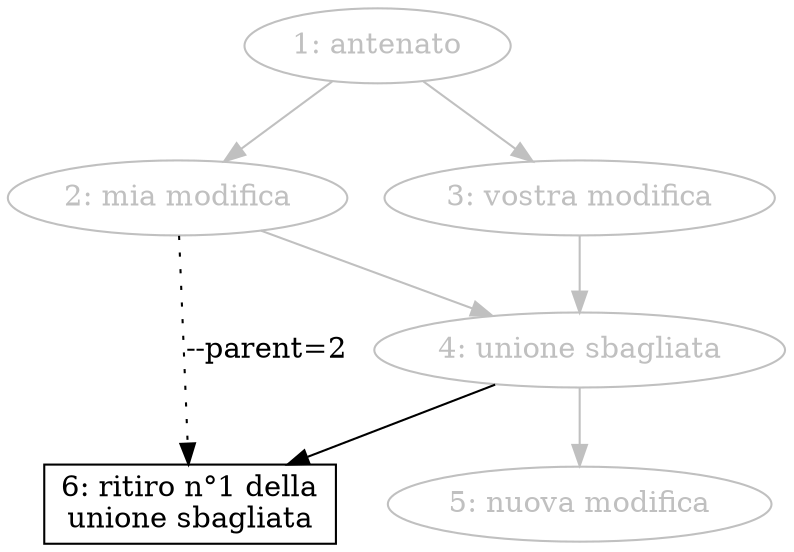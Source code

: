 digraph bad_merge_2 {
	ancestor [label="1: antenato",color=grey,fontcolor=grey];
	left [label="2: mia modifica",color=grey,fontcolor=grey];
	right [label="3: vostra modifica",color=grey,fontcolor=grey];
	bad [label="4: unione sbagliata",color=grey,fontcolor=grey];
	new [label="5: nuova modifica",color=grey,fontcolor=grey];

	bak_left [label="6: ritiro n°1 della\nunione sbagliata",shape=box];

	ancestor -> left [color=grey];
	ancestor -> right [color=grey];
	left -> bad [color=grey];
	right -> bad [color=grey];
	bad -> new [color=grey];

	bad -> bak_left;
	left -> bak_left [style=dotted,label="--parent=2"];
}
